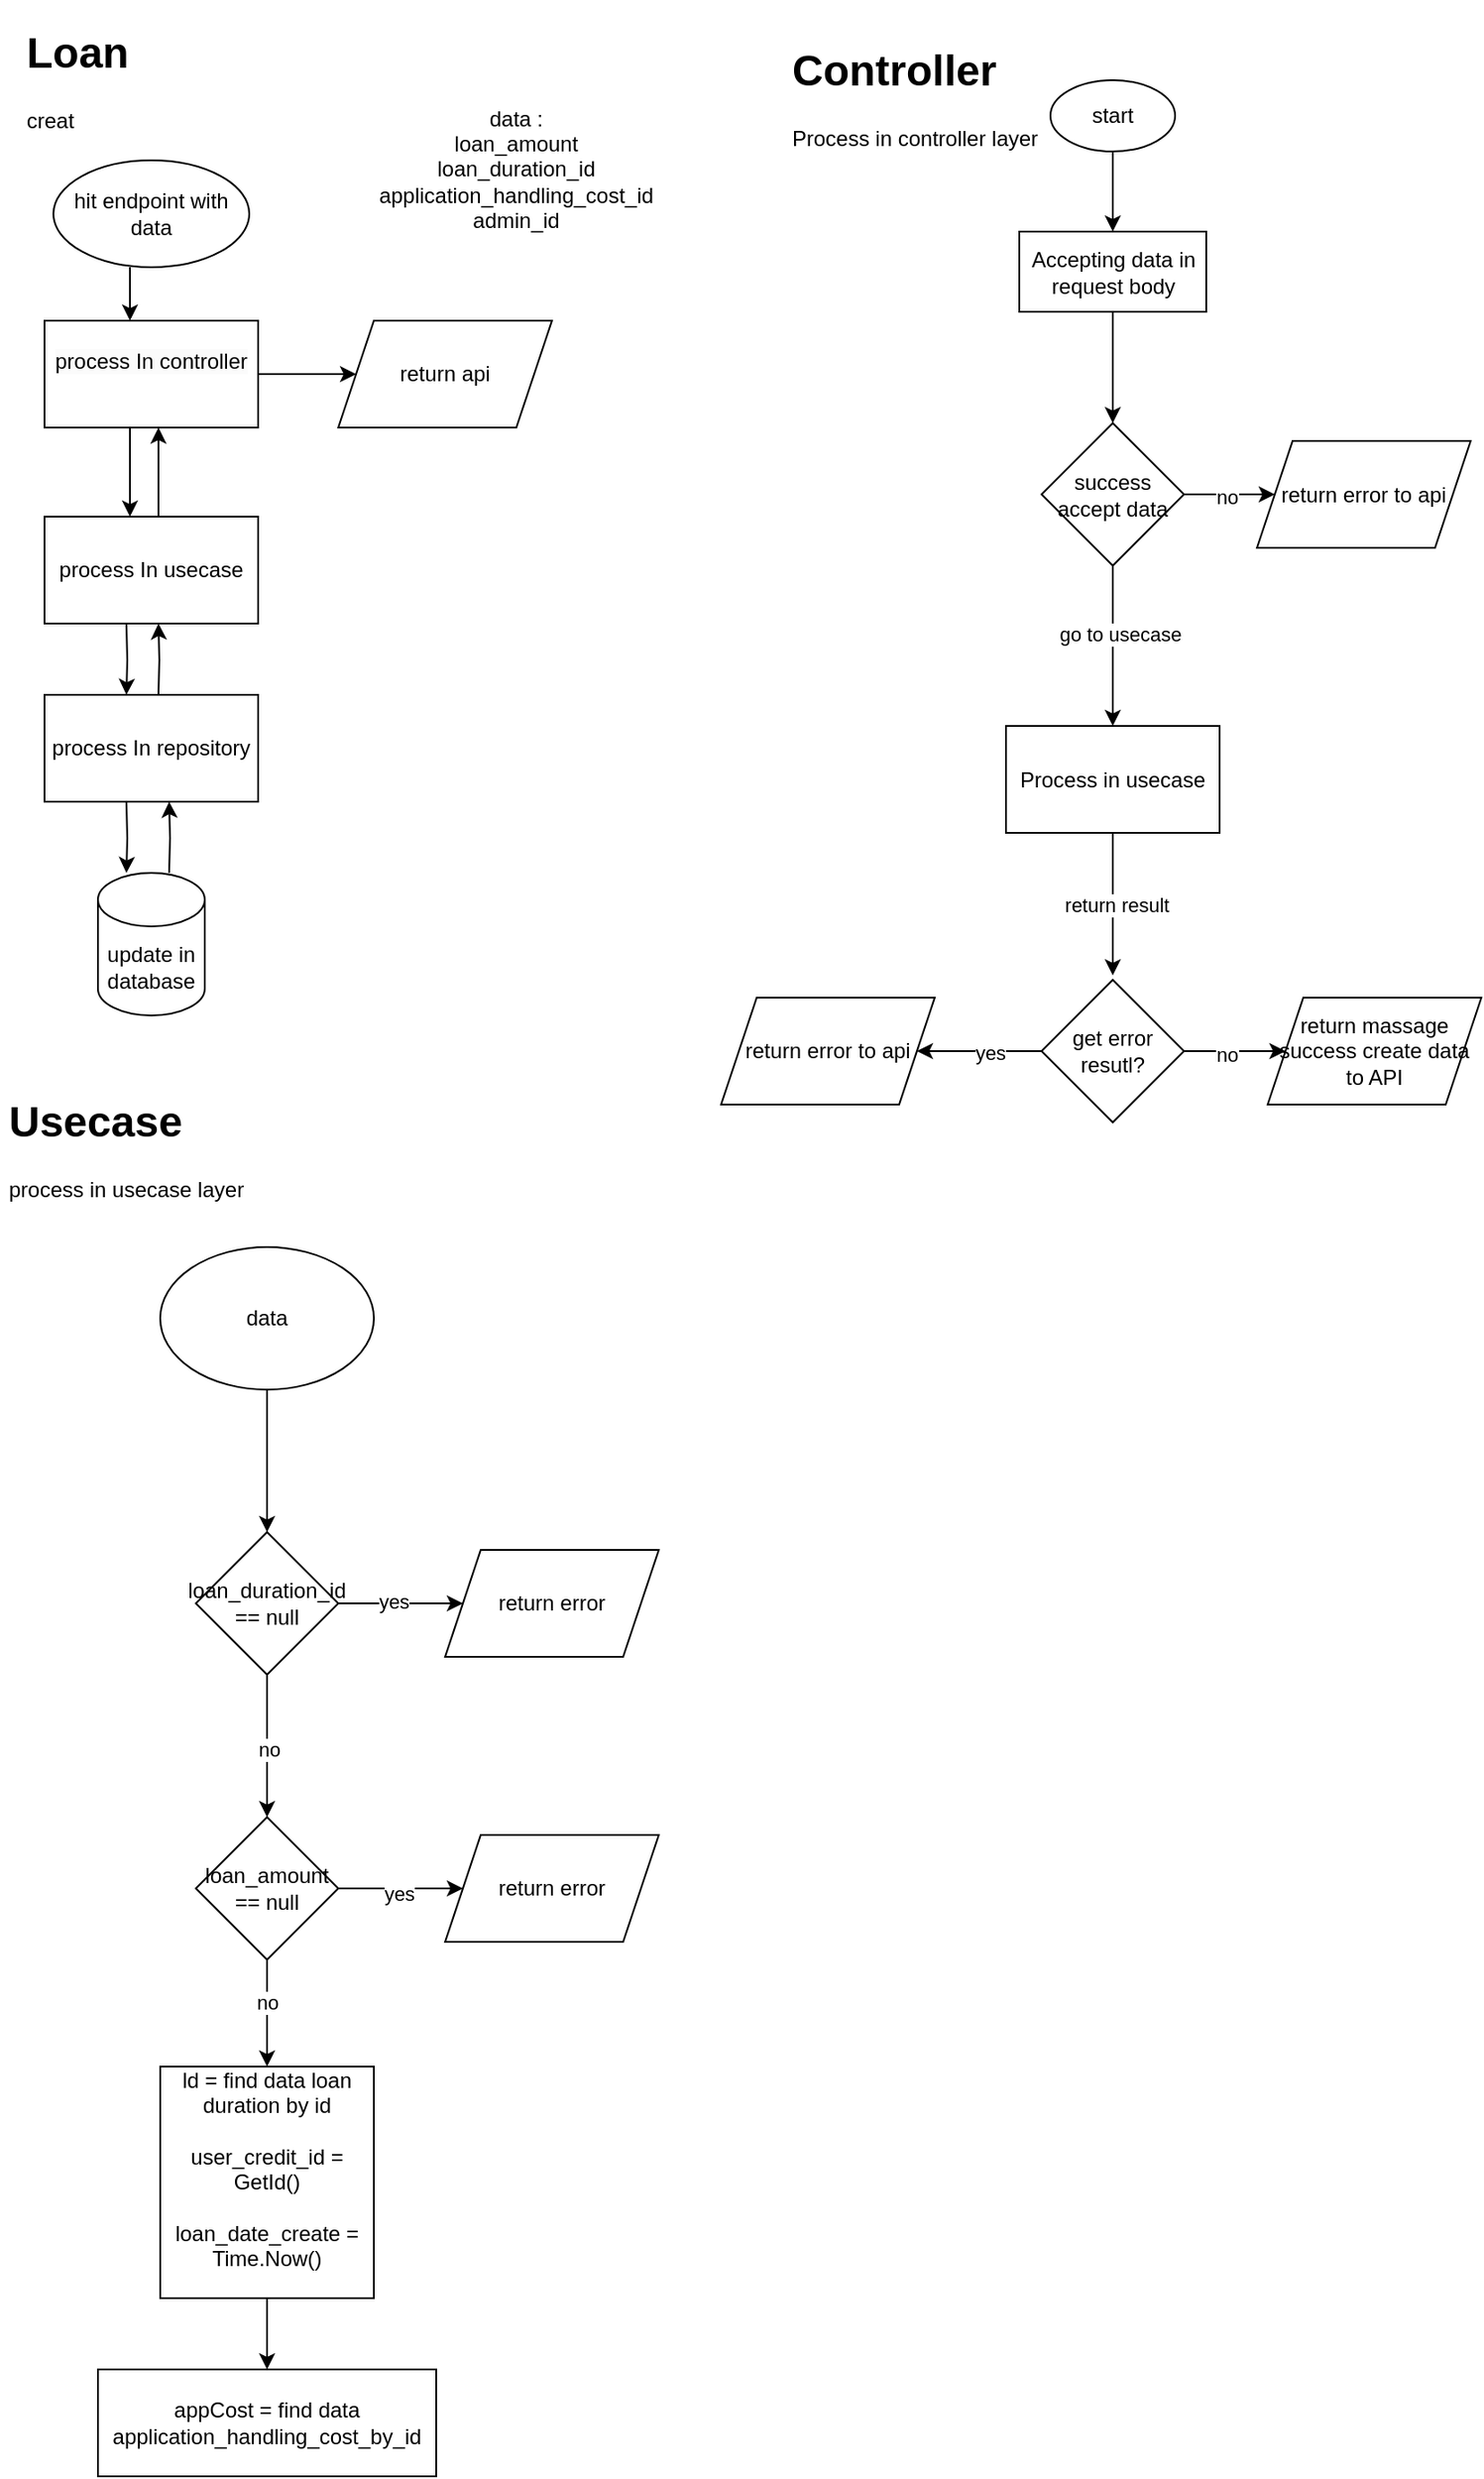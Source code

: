 <mxfile version="21.7.4" type="github">
  <diagram name="create" id="1oOOq2zj7gCagXSW0jS-">
    <mxGraphModel dx="880" dy="446" grid="1" gridSize="10" guides="1" tooltips="1" connect="1" arrows="1" fold="1" page="1" pageScale="1" pageWidth="850" pageHeight="1100" math="0" shadow="0">
      <root>
        <mxCell id="0" />
        <mxCell id="1" parent="0" />
        <mxCell id="Mnl1k_5s97SzGY-DwKnM-1" value="&lt;h1&gt;Loan&lt;br&gt;&lt;/h1&gt;&lt;div&gt;creat&lt;/div&gt;" style="text;html=1;strokeColor=none;fillColor=none;spacing=5;spacingTop=-20;whiteSpace=wrap;overflow=hidden;rounded=0;" vertex="1" parent="1">
          <mxGeometry x="20" y="20" width="330" height="80" as="geometry" />
        </mxCell>
        <mxCell id="Mnl1k_5s97SzGY-DwKnM-2" value="data :&lt;br style=&quot;border-color: var(--border-color);&quot;&gt;loan_amount&lt;br&gt;loan_duration_id&lt;br&gt;application_handling_cost_id&lt;br&gt;admin_id" style="text;html=1;strokeColor=none;fillColor=none;align=center;verticalAlign=middle;whiteSpace=wrap;rounded=0;" vertex="1" parent="1">
          <mxGeometry x="210" y="70" width="180" height="70" as="geometry" />
        </mxCell>
        <mxCell id="Mnl1k_5s97SzGY-DwKnM-3" value="" style="edgeStyle=orthogonalEdgeStyle;rounded=0;orthogonalLoop=1;jettySize=auto;html=1;" edge="1" parent="1">
          <mxGeometry relative="1" as="geometry">
            <mxPoint x="83" y="160" as="sourcePoint" />
            <mxPoint x="83" y="190" as="targetPoint" />
          </mxGeometry>
        </mxCell>
        <mxCell id="Mnl1k_5s97SzGY-DwKnM-4" value="hit endpoint with data" style="ellipse;whiteSpace=wrap;html=1;" vertex="1" parent="1">
          <mxGeometry x="40" y="100" width="110" height="60" as="geometry" />
        </mxCell>
        <mxCell id="Mnl1k_5s97SzGY-DwKnM-5" value="" style="edgeStyle=orthogonalEdgeStyle;rounded=0;orthogonalLoop=1;jettySize=auto;html=1;" edge="1" parent="1">
          <mxGeometry relative="1" as="geometry">
            <mxPoint x="83" y="250" as="sourcePoint" />
            <mxPoint x="83" y="300" as="targetPoint" />
          </mxGeometry>
        </mxCell>
        <mxCell id="Mnl1k_5s97SzGY-DwKnM-6" value="" style="edgeStyle=orthogonalEdgeStyle;rounded=0;orthogonalLoop=1;jettySize=auto;html=1;" edge="1" parent="1" source="Mnl1k_5s97SzGY-DwKnM-7" target="Mnl1k_5s97SzGY-DwKnM-16">
          <mxGeometry relative="1" as="geometry" />
        </mxCell>
        <mxCell id="Mnl1k_5s97SzGY-DwKnM-7" value="&#xa;&lt;span style=&quot;color: rgb(0, 0, 0); font-family: Helvetica; font-size: 12px; font-style: normal; font-variant-ligatures: normal; font-variant-caps: normal; font-weight: 400; letter-spacing: normal; orphans: 2; text-align: center; text-indent: 0px; text-transform: none; widows: 2; word-spacing: 0px; -webkit-text-stroke-width: 0px; background-color: rgb(251, 251, 251); text-decoration-thickness: initial; text-decoration-style: initial; text-decoration-color: initial; float: none; display: inline !important;&quot;&gt;process In controller&lt;/span&gt;&#xa;&#xa;" style="whiteSpace=wrap;html=1;" vertex="1" parent="1">
          <mxGeometry x="35" y="190" width="120" height="60" as="geometry" />
        </mxCell>
        <mxCell id="Mnl1k_5s97SzGY-DwKnM-8" value="" style="edgeStyle=orthogonalEdgeStyle;rounded=0;orthogonalLoop=1;jettySize=auto;html=1;" edge="1" parent="1">
          <mxGeometry relative="1" as="geometry">
            <mxPoint x="81" y="360" as="sourcePoint" />
            <mxPoint x="81" y="400" as="targetPoint" />
          </mxGeometry>
        </mxCell>
        <mxCell id="Mnl1k_5s97SzGY-DwKnM-9" value="" style="edgeStyle=orthogonalEdgeStyle;rounded=0;orthogonalLoop=1;jettySize=auto;html=1;" edge="1" parent="1">
          <mxGeometry relative="1" as="geometry">
            <mxPoint x="99" y="300" as="sourcePoint" />
            <mxPoint x="99" y="250" as="targetPoint" />
          </mxGeometry>
        </mxCell>
        <mxCell id="Mnl1k_5s97SzGY-DwKnM-10" value="process In usecase" style="whiteSpace=wrap;html=1;" vertex="1" parent="1">
          <mxGeometry x="35" y="300" width="120" height="60" as="geometry" />
        </mxCell>
        <mxCell id="Mnl1k_5s97SzGY-DwKnM-11" value="" style="edgeStyle=orthogonalEdgeStyle;rounded=0;orthogonalLoop=1;jettySize=auto;html=1;" edge="1" parent="1">
          <mxGeometry relative="1" as="geometry">
            <mxPoint x="81" y="460" as="sourcePoint" />
            <mxPoint x="81" y="500" as="targetPoint" />
          </mxGeometry>
        </mxCell>
        <mxCell id="Mnl1k_5s97SzGY-DwKnM-12" value="" style="edgeStyle=orthogonalEdgeStyle;rounded=0;orthogonalLoop=1;jettySize=auto;html=1;" edge="1" parent="1">
          <mxGeometry relative="1" as="geometry">
            <mxPoint x="99" y="400" as="sourcePoint" />
            <mxPoint x="99" y="360" as="targetPoint" />
          </mxGeometry>
        </mxCell>
        <mxCell id="Mnl1k_5s97SzGY-DwKnM-13" value="process In repository" style="whiteSpace=wrap;html=1;" vertex="1" parent="1">
          <mxGeometry x="35" y="400" width="120" height="60" as="geometry" />
        </mxCell>
        <mxCell id="Mnl1k_5s97SzGY-DwKnM-14" value="" style="edgeStyle=orthogonalEdgeStyle;rounded=0;orthogonalLoop=1;jettySize=auto;html=1;" edge="1" parent="1">
          <mxGeometry relative="1" as="geometry">
            <mxPoint x="105" y="500" as="sourcePoint" />
            <mxPoint x="105" y="460" as="targetPoint" />
          </mxGeometry>
        </mxCell>
        <mxCell id="Mnl1k_5s97SzGY-DwKnM-15" value="update in database" style="shape=cylinder3;whiteSpace=wrap;html=1;boundedLbl=1;backgroundOutline=1;size=15;" vertex="1" parent="1">
          <mxGeometry x="65" y="500" width="60" height="80" as="geometry" />
        </mxCell>
        <mxCell id="Mnl1k_5s97SzGY-DwKnM-16" value="return api" style="shape=parallelogram;perimeter=parallelogramPerimeter;whiteSpace=wrap;html=1;fixedSize=1;" vertex="1" parent="1">
          <mxGeometry x="200" y="190" width="120" height="60" as="geometry" />
        </mxCell>
        <mxCell id="Mnl1k_5s97SzGY-DwKnM-17" value="&lt;h1 style=&quot;border-color: var(--border-color);&quot;&gt;Controller&lt;/h1&gt;&lt;h1&gt;&lt;div style=&quot;border-color: var(--border-color); font-size: 12px; font-weight: 400;&quot;&gt;Process in controller layer&lt;/div&gt;&lt;/h1&gt;" style="text;html=1;strokeColor=none;fillColor=none;spacing=5;spacingTop=-20;whiteSpace=wrap;overflow=hidden;rounded=0;" vertex="1" parent="1">
          <mxGeometry x="450" y="30" width="190" height="80" as="geometry" />
        </mxCell>
        <mxCell id="Mnl1k_5s97SzGY-DwKnM-18" value="" style="edgeStyle=orthogonalEdgeStyle;rounded=0;orthogonalLoop=1;jettySize=auto;html=1;" edge="1" parent="1" source="Mnl1k_5s97SzGY-DwKnM-19" target="Mnl1k_5s97SzGY-DwKnM-21">
          <mxGeometry relative="1" as="geometry" />
        </mxCell>
        <mxCell id="Mnl1k_5s97SzGY-DwKnM-19" value="start" style="ellipse;whiteSpace=wrap;html=1;" vertex="1" parent="1">
          <mxGeometry x="600" y="55" width="70" height="40" as="geometry" />
        </mxCell>
        <mxCell id="Mnl1k_5s97SzGY-DwKnM-20" value="" style="edgeStyle=orthogonalEdgeStyle;rounded=0;orthogonalLoop=1;jettySize=auto;html=1;" edge="1" parent="1" source="Mnl1k_5s97SzGY-DwKnM-21" target="Mnl1k_5s97SzGY-DwKnM-26">
          <mxGeometry relative="1" as="geometry" />
        </mxCell>
        <mxCell id="Mnl1k_5s97SzGY-DwKnM-21" value="Accepting data in request body" style="whiteSpace=wrap;html=1;" vertex="1" parent="1">
          <mxGeometry x="582.5" y="140" width="105" height="45" as="geometry" />
        </mxCell>
        <mxCell id="Mnl1k_5s97SzGY-DwKnM-22" value="" style="edgeStyle=orthogonalEdgeStyle;rounded=0;orthogonalLoop=1;jettySize=auto;html=1;" edge="1" parent="1" source="Mnl1k_5s97SzGY-DwKnM-26" target="Mnl1k_5s97SzGY-DwKnM-27">
          <mxGeometry relative="1" as="geometry" />
        </mxCell>
        <mxCell id="Mnl1k_5s97SzGY-DwKnM-23" value="no" style="edgeLabel;html=1;align=center;verticalAlign=middle;resizable=0;points=[];" vertex="1" connectable="0" parent="Mnl1k_5s97SzGY-DwKnM-22">
          <mxGeometry x="-0.057" relative="1" as="geometry">
            <mxPoint y="1" as="offset" />
          </mxGeometry>
        </mxCell>
        <mxCell id="Mnl1k_5s97SzGY-DwKnM-24" value="" style="edgeStyle=orthogonalEdgeStyle;rounded=0;orthogonalLoop=1;jettySize=auto;html=1;" edge="1" parent="1" source="Mnl1k_5s97SzGY-DwKnM-26" target="Mnl1k_5s97SzGY-DwKnM-30">
          <mxGeometry relative="1" as="geometry" />
        </mxCell>
        <mxCell id="Mnl1k_5s97SzGY-DwKnM-25" value="go to usecase" style="edgeLabel;html=1;align=center;verticalAlign=middle;resizable=0;points=[];" vertex="1" connectable="0" parent="Mnl1k_5s97SzGY-DwKnM-24">
          <mxGeometry x="-0.144" y="4" relative="1" as="geometry">
            <mxPoint as="offset" />
          </mxGeometry>
        </mxCell>
        <mxCell id="Mnl1k_5s97SzGY-DwKnM-26" value="success accept data" style="rhombus;whiteSpace=wrap;html=1;" vertex="1" parent="1">
          <mxGeometry x="595" y="247.5" width="80" height="80" as="geometry" />
        </mxCell>
        <mxCell id="Mnl1k_5s97SzGY-DwKnM-27" value="return error to api" style="shape=parallelogram;perimeter=parallelogramPerimeter;whiteSpace=wrap;html=1;fixedSize=1;" vertex="1" parent="1">
          <mxGeometry x="716" y="257.5" width="120" height="60" as="geometry" />
        </mxCell>
        <mxCell id="Mnl1k_5s97SzGY-DwKnM-28" value="" style="edgeStyle=orthogonalEdgeStyle;rounded=0;orthogonalLoop=1;jettySize=auto;html=1;" edge="1" parent="1" source="Mnl1k_5s97SzGY-DwKnM-30">
          <mxGeometry relative="1" as="geometry">
            <mxPoint x="635" y="557.5" as="targetPoint" />
          </mxGeometry>
        </mxCell>
        <mxCell id="Mnl1k_5s97SzGY-DwKnM-29" value="return result" style="edgeLabel;html=1;align=center;verticalAlign=middle;resizable=0;points=[];" vertex="1" connectable="0" parent="Mnl1k_5s97SzGY-DwKnM-28">
          <mxGeometry x="0.013" y="1" relative="1" as="geometry">
            <mxPoint as="offset" />
          </mxGeometry>
        </mxCell>
        <mxCell id="Mnl1k_5s97SzGY-DwKnM-30" value="Process in usecase" style="whiteSpace=wrap;html=1;" vertex="1" parent="1">
          <mxGeometry x="575" y="417.5" width="120" height="60" as="geometry" />
        </mxCell>
        <mxCell id="Mnl1k_5s97SzGY-DwKnM-31" value="" style="edgeStyle=orthogonalEdgeStyle;rounded=0;orthogonalLoop=1;jettySize=auto;html=1;" edge="1" parent="1" source="Mnl1k_5s97SzGY-DwKnM-35" target="Mnl1k_5s97SzGY-DwKnM-36">
          <mxGeometry relative="1" as="geometry" />
        </mxCell>
        <mxCell id="Mnl1k_5s97SzGY-DwKnM-32" value="yes" style="edgeLabel;html=1;align=center;verticalAlign=middle;resizable=0;points=[];" vertex="1" connectable="0" parent="Mnl1k_5s97SzGY-DwKnM-31">
          <mxGeometry x="-0.171" y="1" relative="1" as="geometry">
            <mxPoint as="offset" />
          </mxGeometry>
        </mxCell>
        <mxCell id="Mnl1k_5s97SzGY-DwKnM-33" value="" style="edgeStyle=orthogonalEdgeStyle;rounded=0;orthogonalLoop=1;jettySize=auto;html=1;" edge="1" parent="1" source="Mnl1k_5s97SzGY-DwKnM-35" target="Mnl1k_5s97SzGY-DwKnM-37">
          <mxGeometry relative="1" as="geometry" />
        </mxCell>
        <mxCell id="Mnl1k_5s97SzGY-DwKnM-34" value="no" style="edgeLabel;html=1;align=center;verticalAlign=middle;resizable=0;points=[];" vertex="1" connectable="0" parent="Mnl1k_5s97SzGY-DwKnM-33">
          <mxGeometry x="-0.171" y="-2" relative="1" as="geometry">
            <mxPoint as="offset" />
          </mxGeometry>
        </mxCell>
        <mxCell id="Mnl1k_5s97SzGY-DwKnM-35" value="get error resutl?" style="rhombus;whiteSpace=wrap;html=1;" vertex="1" parent="1">
          <mxGeometry x="595" y="560" width="80" height="80" as="geometry" />
        </mxCell>
        <mxCell id="Mnl1k_5s97SzGY-DwKnM-36" value="return error to api" style="shape=parallelogram;perimeter=parallelogramPerimeter;whiteSpace=wrap;html=1;fixedSize=1;" vertex="1" parent="1">
          <mxGeometry x="415" y="570" width="120" height="60" as="geometry" />
        </mxCell>
        <mxCell id="Mnl1k_5s97SzGY-DwKnM-37" value="return massage success create data to API" style="shape=parallelogram;perimeter=parallelogramPerimeter;whiteSpace=wrap;html=1;fixedSize=1;" vertex="1" parent="1">
          <mxGeometry x="722" y="570" width="120" height="60" as="geometry" />
        </mxCell>
        <mxCell id="Mnl1k_5s97SzGY-DwKnM-38" value="&lt;h1&gt;Usecase&lt;/h1&gt;&lt;div&gt;process in usecase layer&lt;/div&gt;" style="text;html=1;strokeColor=none;fillColor=none;spacing=5;spacingTop=-20;whiteSpace=wrap;overflow=hidden;rounded=0;" vertex="1" parent="1">
          <mxGeometry x="10" y="620" width="160" height="70" as="geometry" />
        </mxCell>
        <mxCell id="Mnl1k_5s97SzGY-DwKnM-41" value="" style="edgeStyle=orthogonalEdgeStyle;rounded=0;orthogonalLoop=1;jettySize=auto;html=1;" edge="1" parent="1" source="Mnl1k_5s97SzGY-DwKnM-39" target="Mnl1k_5s97SzGY-DwKnM-40">
          <mxGeometry relative="1" as="geometry" />
        </mxCell>
        <mxCell id="Mnl1k_5s97SzGY-DwKnM-39" value="data" style="ellipse;whiteSpace=wrap;html=1;" vertex="1" parent="1">
          <mxGeometry x="100" y="710" width="120" height="80" as="geometry" />
        </mxCell>
        <mxCell id="Mnl1k_5s97SzGY-DwKnM-43" value="" style="edgeStyle=orthogonalEdgeStyle;rounded=0;orthogonalLoop=1;jettySize=auto;html=1;" edge="1" parent="1" source="Mnl1k_5s97SzGY-DwKnM-40" target="Mnl1k_5s97SzGY-DwKnM-42">
          <mxGeometry relative="1" as="geometry" />
        </mxCell>
        <mxCell id="Mnl1k_5s97SzGY-DwKnM-52" value="yes" style="edgeLabel;html=1;align=center;verticalAlign=middle;resizable=0;points=[];" vertex="1" connectable="0" parent="Mnl1k_5s97SzGY-DwKnM-43">
          <mxGeometry x="-0.114" y="1" relative="1" as="geometry">
            <mxPoint as="offset" />
          </mxGeometry>
        </mxCell>
        <mxCell id="Mnl1k_5s97SzGY-DwKnM-45" value="" style="edgeStyle=orthogonalEdgeStyle;rounded=0;orthogonalLoop=1;jettySize=auto;html=1;" edge="1" parent="1" source="Mnl1k_5s97SzGY-DwKnM-40" target="Mnl1k_5s97SzGY-DwKnM-44">
          <mxGeometry relative="1" as="geometry" />
        </mxCell>
        <mxCell id="Mnl1k_5s97SzGY-DwKnM-53" value="no" style="edgeLabel;html=1;align=center;verticalAlign=middle;resizable=0;points=[];" vertex="1" connectable="0" parent="Mnl1k_5s97SzGY-DwKnM-45">
          <mxGeometry x="0.05" y="1" relative="1" as="geometry">
            <mxPoint as="offset" />
          </mxGeometry>
        </mxCell>
        <mxCell id="Mnl1k_5s97SzGY-DwKnM-40" value="loan_duration_id == null" style="rhombus;whiteSpace=wrap;html=1;" vertex="1" parent="1">
          <mxGeometry x="120" y="870" width="80" height="80" as="geometry" />
        </mxCell>
        <mxCell id="Mnl1k_5s97SzGY-DwKnM-42" value="return error" style="shape=parallelogram;perimeter=parallelogramPerimeter;whiteSpace=wrap;html=1;fixedSize=1;" vertex="1" parent="1">
          <mxGeometry x="260" y="880" width="120" height="60" as="geometry" />
        </mxCell>
        <mxCell id="Mnl1k_5s97SzGY-DwKnM-47" value="" style="edgeStyle=orthogonalEdgeStyle;rounded=0;orthogonalLoop=1;jettySize=auto;html=1;" edge="1" parent="1" source="Mnl1k_5s97SzGY-DwKnM-44" target="Mnl1k_5s97SzGY-DwKnM-46">
          <mxGeometry relative="1" as="geometry" />
        </mxCell>
        <mxCell id="Mnl1k_5s97SzGY-DwKnM-54" value="yes" style="edgeLabel;html=1;align=center;verticalAlign=middle;resizable=0;points=[];" vertex="1" connectable="0" parent="Mnl1k_5s97SzGY-DwKnM-47">
          <mxGeometry x="-0.029" y="-3" relative="1" as="geometry">
            <mxPoint as="offset" />
          </mxGeometry>
        </mxCell>
        <mxCell id="Mnl1k_5s97SzGY-DwKnM-51" value="" style="edgeStyle=orthogonalEdgeStyle;rounded=0;orthogonalLoop=1;jettySize=auto;html=1;" edge="1" parent="1" source="Mnl1k_5s97SzGY-DwKnM-44" target="Mnl1k_5s97SzGY-DwKnM-50">
          <mxGeometry relative="1" as="geometry" />
        </mxCell>
        <mxCell id="Mnl1k_5s97SzGY-DwKnM-55" value="no" style="edgeLabel;html=1;align=center;verticalAlign=middle;resizable=0;points=[];" vertex="1" connectable="0" parent="Mnl1k_5s97SzGY-DwKnM-51">
          <mxGeometry x="-0.2" relative="1" as="geometry">
            <mxPoint as="offset" />
          </mxGeometry>
        </mxCell>
        <mxCell id="Mnl1k_5s97SzGY-DwKnM-44" value="loan_amount == null" style="rhombus;whiteSpace=wrap;html=1;" vertex="1" parent="1">
          <mxGeometry x="120" y="1030" width="80" height="80" as="geometry" />
        </mxCell>
        <mxCell id="Mnl1k_5s97SzGY-DwKnM-46" value="return error" style="shape=parallelogram;perimeter=parallelogramPerimeter;whiteSpace=wrap;html=1;fixedSize=1;" vertex="1" parent="1">
          <mxGeometry x="260" y="1040" width="120" height="60" as="geometry" />
        </mxCell>
        <mxCell id="Mnl1k_5s97SzGY-DwKnM-59" value="" style="edgeStyle=orthogonalEdgeStyle;rounded=0;orthogonalLoop=1;jettySize=auto;html=1;" edge="1" parent="1" source="Mnl1k_5s97SzGY-DwKnM-50" target="Mnl1k_5s97SzGY-DwKnM-58">
          <mxGeometry relative="1" as="geometry" />
        </mxCell>
        <mxCell id="Mnl1k_5s97SzGY-DwKnM-50" value="ld = find data loan duration by id&lt;br&gt;&lt;br&gt;user_credit_id = GetId()&lt;br&gt;&lt;br&gt;loan_date_create = Time.Now()&lt;br&gt;&lt;br&gt;" style="rounded=0;whiteSpace=wrap;html=1;" vertex="1" parent="1">
          <mxGeometry x="100" y="1170" width="120" height="130" as="geometry" />
        </mxCell>
        <mxCell id="Mnl1k_5s97SzGY-DwKnM-58" value="appCost = find data application_handling_cost_by_id" style="whiteSpace=wrap;html=1;rounded=0;" vertex="1" parent="1">
          <mxGeometry x="65" y="1340" width="190" height="60" as="geometry" />
        </mxCell>
      </root>
    </mxGraphModel>
  </diagram>
</mxfile>
